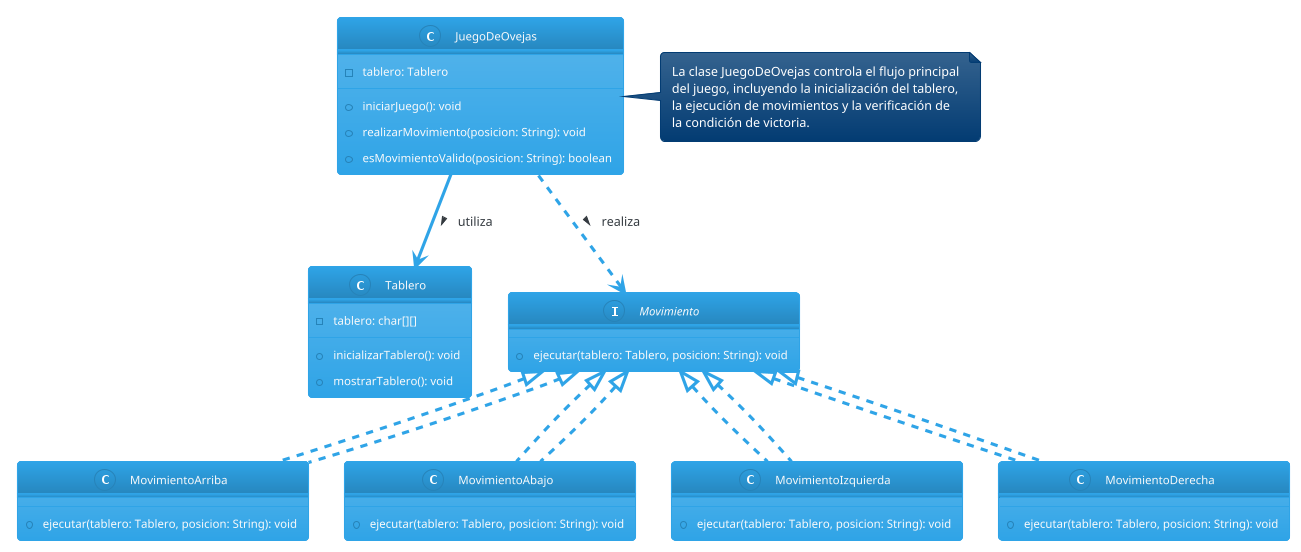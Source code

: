 @startuml
!theme cerulean

class Tablero {
    - tablero: char[][]
    + inicializarTablero(): void
    + mostrarTablero(): void
}

class JuegoDeOvejas {
    - tablero: Tablero
    + iniciarJuego(): void
    + realizarMovimiento(posicion: String): void
    + esMovimientoValido(posicion: String): boolean
}

interface Movimiento {
    + ejecutar(tablero: Tablero, posicion: String): void
}

class MovimientoArriba implements Movimiento {
    + ejecutar(tablero: Tablero, posicion: String): void
}

class MovimientoAbajo implements Movimiento {
    + ejecutar(tablero: Tablero, posicion: String): void
}

class MovimientoIzquierda implements Movimiento {
    + ejecutar(tablero: Tablero, posicion: String): void
}

class MovimientoDerecha implements Movimiento {
    + ejecutar(tablero: Tablero, posicion: String): void
}

JuegoDeOvejas --> Tablero : utiliza >
JuegoDeOvejas ..> Movimiento : realiza >
Movimiento <|.. MovimientoArriba
Movimiento <|.. MovimientoAbajo
Movimiento <|.. MovimientoIzquierda
Movimiento <|.. MovimientoDerecha

note right of JuegoDeOvejas
  La clase JuegoDeOvejas controla el flujo principal
  del juego, incluyendo la inicialización del tablero,
  la ejecución de movimientos y la verificación de
  la condición de victoria.
end note

@enduml
